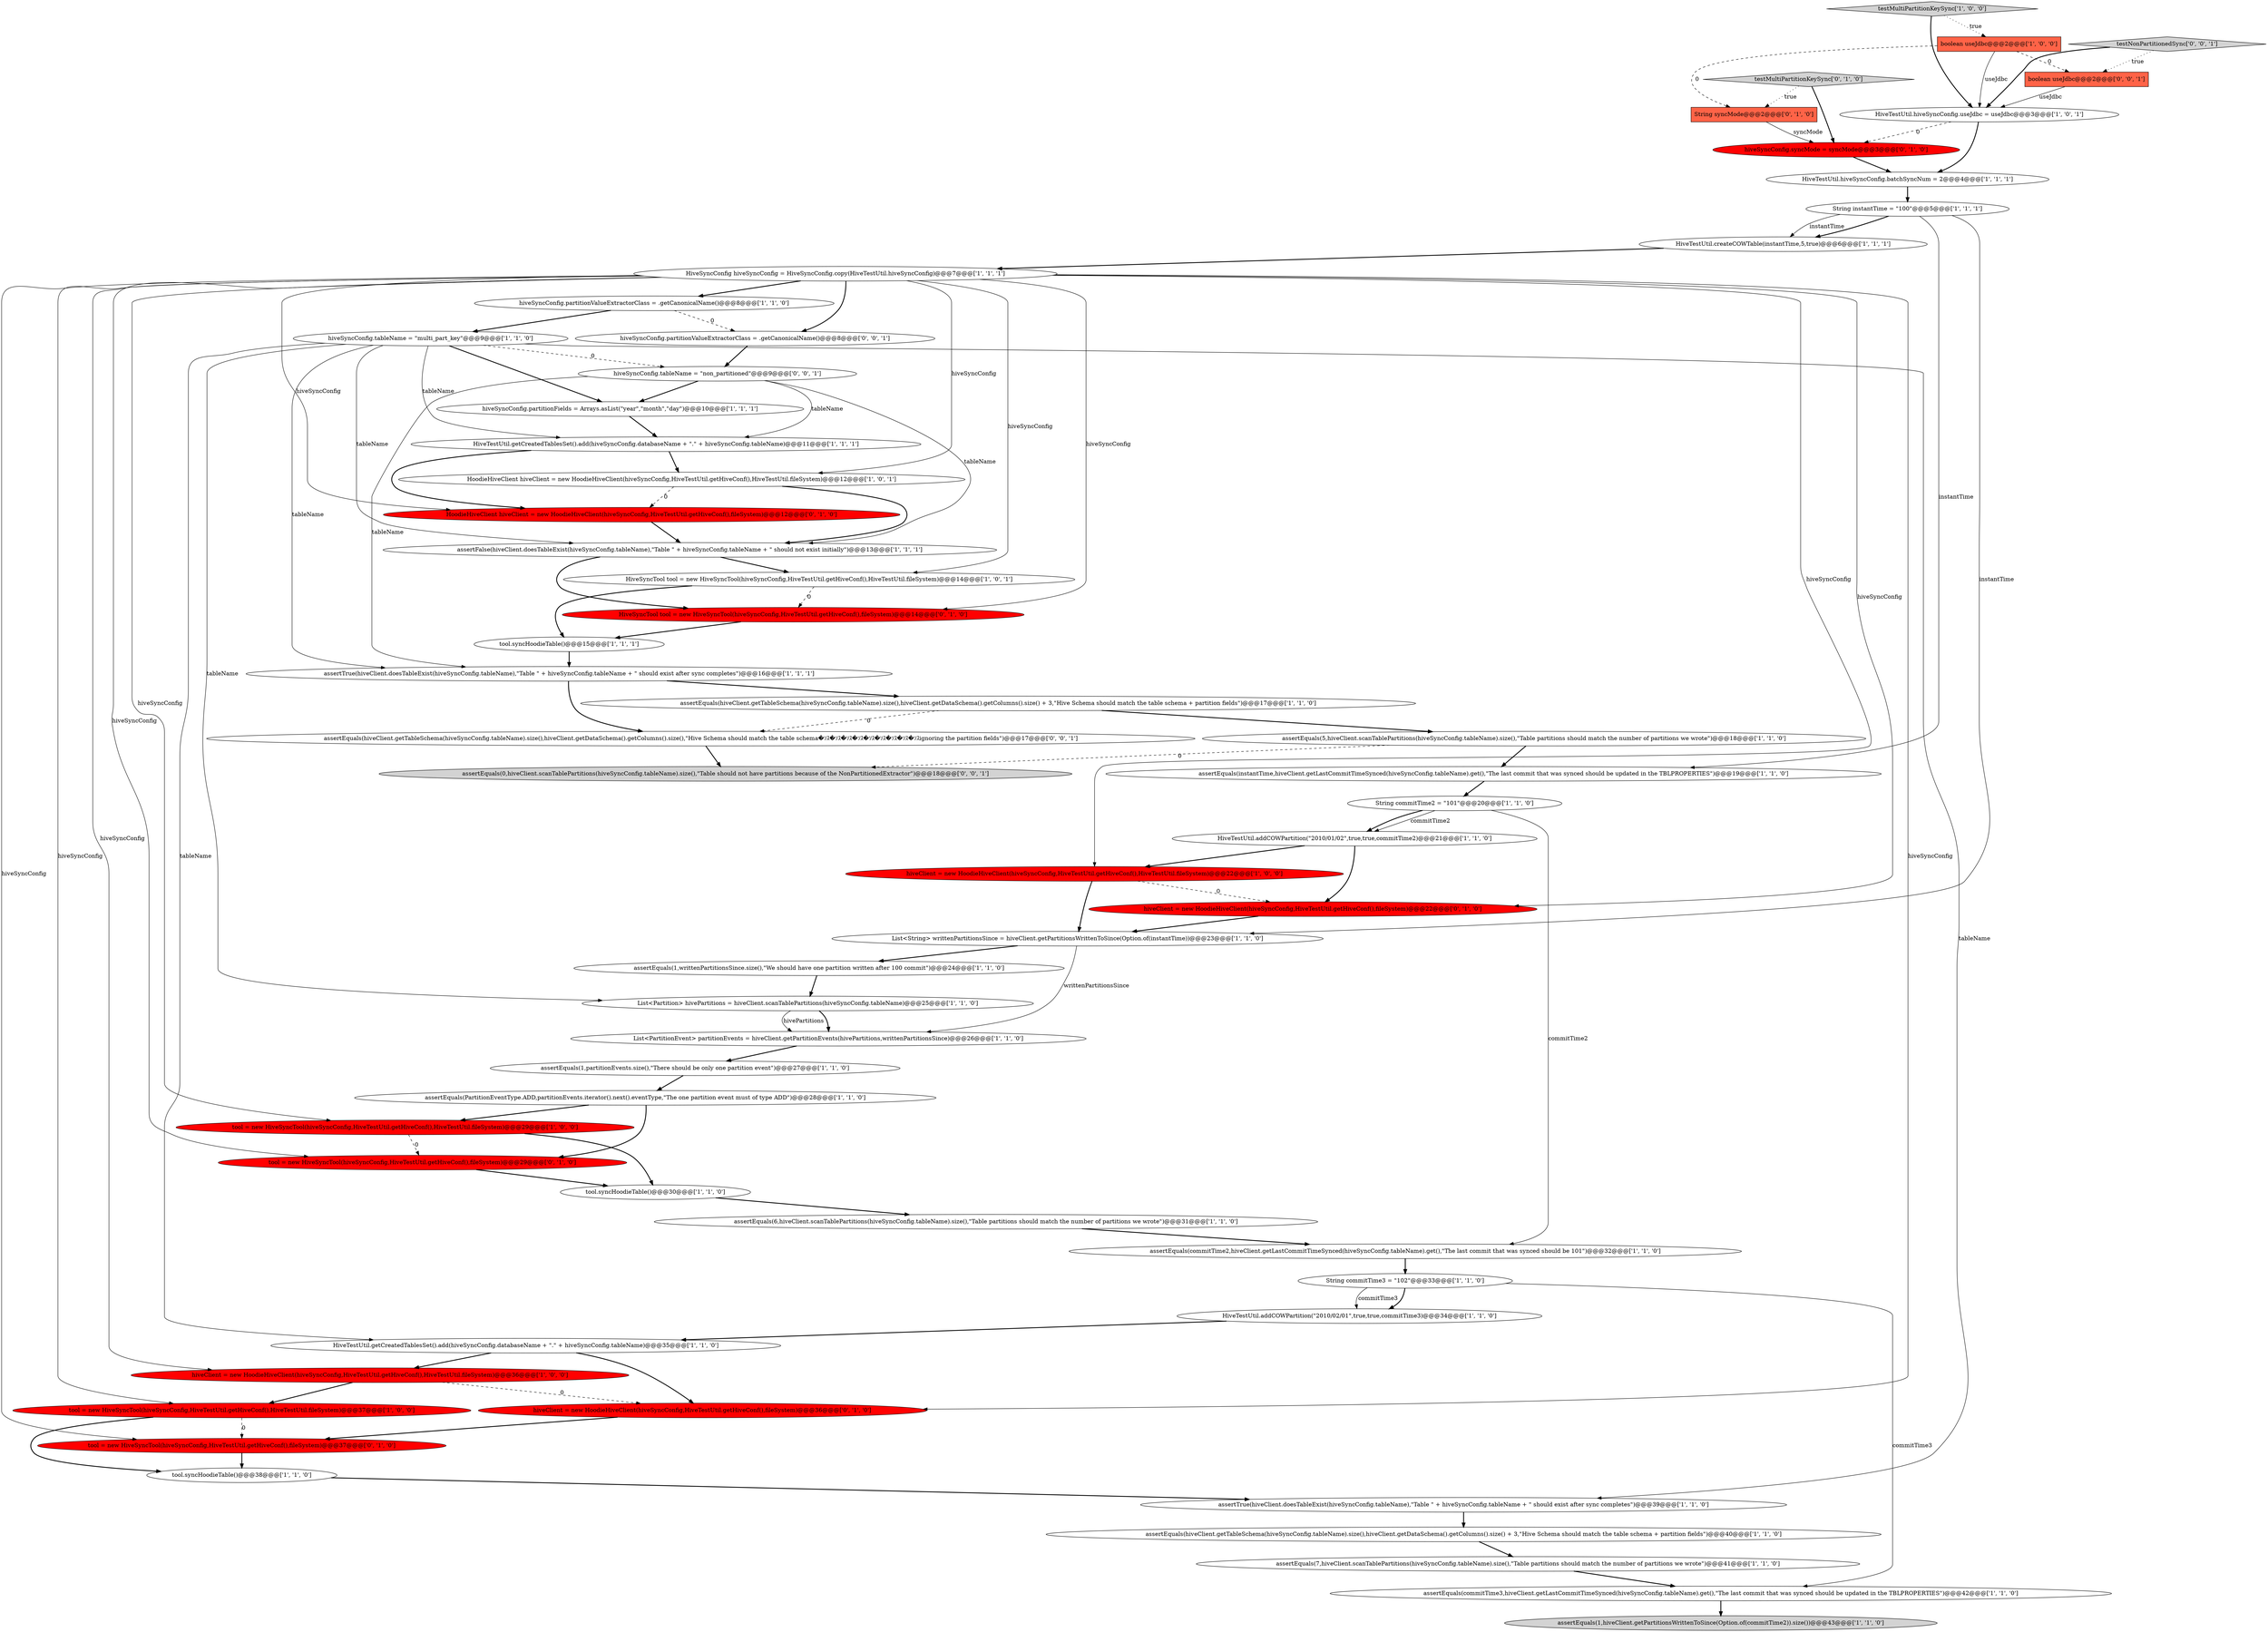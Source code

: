 digraph {
23 [style = filled, label = "HiveSyncConfig hiveSyncConfig = HiveSyncConfig.copy(HiveTestUtil.hiveSyncConfig)@@@7@@@['1', '1', '1']", fillcolor = white, shape = ellipse image = "AAA0AAABBB1BBB"];
50 [style = filled, label = "hiveClient = new HoodieHiveClient(hiveSyncConfig,HiveTestUtil.getHiveConf(),fileSystem)@@@22@@@['0', '1', '0']", fillcolor = red, shape = ellipse image = "AAA1AAABBB2BBB"];
11 [style = filled, label = "String instantTime = \"100\"@@@5@@@['1', '1', '1']", fillcolor = white, shape = ellipse image = "AAA0AAABBB1BBB"];
8 [style = filled, label = "hiveClient = new HoodieHiveClient(hiveSyncConfig,HiveTestUtil.getHiveConf(),HiveTestUtil.fileSystem)@@@22@@@['1', '0', '0']", fillcolor = red, shape = ellipse image = "AAA1AAABBB1BBB"];
36 [style = filled, label = "assertEquals(7,hiveClient.scanTablePartitions(hiveSyncConfig.tableName).size(),\"Table partitions should match the number of partitions we wrote\")@@@41@@@['1', '1', '0']", fillcolor = white, shape = ellipse image = "AAA0AAABBB1BBB"];
56 [style = filled, label = "hiveSyncConfig.partitionValueExtractorClass = .getCanonicalName()@@@8@@@['0', '0', '1']", fillcolor = white, shape = ellipse image = "AAA0AAABBB3BBB"];
51 [style = filled, label = "tool = new HiveSyncTool(hiveSyncConfig,HiveTestUtil.getHiveConf(),fileSystem)@@@37@@@['0', '1', '0']", fillcolor = red, shape = ellipse image = "AAA1AAABBB2BBB"];
14 [style = filled, label = "assertEquals(6,hiveClient.scanTablePartitions(hiveSyncConfig.tableName).size(),\"Table partitions should match the number of partitions we wrote\")@@@31@@@['1', '1', '0']", fillcolor = white, shape = ellipse image = "AAA0AAABBB1BBB"];
35 [style = filled, label = "assertEquals(instantTime,hiveClient.getLastCommitTimeSynced(hiveSyncConfig.tableName).get(),\"The last commit that was synced should be updated in the TBLPROPERTIES\")@@@19@@@['1', '1', '0']", fillcolor = white, shape = ellipse image = "AAA0AAABBB1BBB"];
37 [style = filled, label = "HiveTestUtil.addCOWPartition(\"2010/01/02\",true,true,commitTime2)@@@21@@@['1', '1', '0']", fillcolor = white, shape = ellipse image = "AAA0AAABBB1BBB"];
39 [style = filled, label = "assertEquals(hiveClient.getTableSchema(hiveSyncConfig.tableName).size(),hiveClient.getDataSchema().getColumns().size() + 3,\"Hive Schema should match the table schema + partition fields\")@@@17@@@['1', '1', '0']", fillcolor = white, shape = ellipse image = "AAA0AAABBB1BBB"];
42 [style = filled, label = "tool.syncHoodieTable()@@@38@@@['1', '1', '0']", fillcolor = white, shape = ellipse image = "AAA0AAABBB1BBB"];
5 [style = filled, label = "HiveTestUtil.hiveSyncConfig.useJdbc = useJdbc@@@3@@@['1', '0', '1']", fillcolor = white, shape = ellipse image = "AAA0AAABBB1BBB"];
57 [style = filled, label = "hiveSyncConfig.tableName = \"non_partitioned\"@@@9@@@['0', '0', '1']", fillcolor = white, shape = ellipse image = "AAA0AAABBB3BBB"];
4 [style = filled, label = "HiveTestUtil.hiveSyncConfig.batchSyncNum = 2@@@4@@@['1', '1', '1']", fillcolor = white, shape = ellipse image = "AAA0AAABBB1BBB"];
28 [style = filled, label = "String commitTime3 = \"102\"@@@33@@@['1', '1', '0']", fillcolor = white, shape = ellipse image = "AAA0AAABBB1BBB"];
16 [style = filled, label = "assertEquals(commitTime3,hiveClient.getLastCommitTimeSynced(hiveSyncConfig.tableName).get(),\"The last commit that was synced should be updated in the TBLPROPERTIES\")@@@42@@@['1', '1', '0']", fillcolor = white, shape = ellipse image = "AAA0AAABBB1BBB"];
30 [style = filled, label = "assertTrue(hiveClient.doesTableExist(hiveSyncConfig.tableName),\"Table \" + hiveSyncConfig.tableName + \" should exist after sync completes\")@@@39@@@['1', '1', '0']", fillcolor = white, shape = ellipse image = "AAA0AAABBB1BBB"];
43 [style = filled, label = "HiveSyncTool tool = new HiveSyncTool(hiveSyncConfig,HiveTestUtil.getHiveConf(),fileSystem)@@@14@@@['0', '1', '0']", fillcolor = red, shape = ellipse image = "AAA1AAABBB2BBB"];
3 [style = filled, label = "tool = new HiveSyncTool(hiveSyncConfig,HiveTestUtil.getHiveConf(),HiveTestUtil.fileSystem)@@@29@@@['1', '0', '0']", fillcolor = red, shape = ellipse image = "AAA1AAABBB1BBB"];
12 [style = filled, label = "HiveTestUtil.createCOWTable(instantTime,5,true)@@@6@@@['1', '1', '1']", fillcolor = white, shape = ellipse image = "AAA0AAABBB1BBB"];
24 [style = filled, label = "tool = new HiveSyncTool(hiveSyncConfig,HiveTestUtil.getHiveConf(),HiveTestUtil.fileSystem)@@@37@@@['1', '0', '0']", fillcolor = red, shape = ellipse image = "AAA1AAABBB1BBB"];
31 [style = filled, label = "List<PartitionEvent> partitionEvents = hiveClient.getPartitionEvents(hivePartitions,writtenPartitionsSince)@@@26@@@['1', '1', '0']", fillcolor = white, shape = ellipse image = "AAA0AAABBB1BBB"];
20 [style = filled, label = "HiveTestUtil.addCOWPartition(\"2010/02/01\",true,true,commitTime3)@@@34@@@['1', '1', '0']", fillcolor = white, shape = ellipse image = "AAA0AAABBB1BBB"];
55 [style = filled, label = "boolean useJdbc@@@2@@@['0', '0', '1']", fillcolor = tomato, shape = box image = "AAA0AAABBB3BBB"];
19 [style = filled, label = "hiveClient = new HoodieHiveClient(hiveSyncConfig,HiveTestUtil.getHiveConf(),HiveTestUtil.fileSystem)@@@36@@@['1', '0', '0']", fillcolor = red, shape = ellipse image = "AAA1AAABBB1BBB"];
38 [style = filled, label = "List<String> writtenPartitionsSince = hiveClient.getPartitionsWrittenToSince(Option.of(instantTime))@@@23@@@['1', '1', '0']", fillcolor = white, shape = ellipse image = "AAA0AAABBB1BBB"];
48 [style = filled, label = "tool = new HiveSyncTool(hiveSyncConfig,HiveTestUtil.getHiveConf(),fileSystem)@@@29@@@['0', '1', '0']", fillcolor = red, shape = ellipse image = "AAA1AAABBB2BBB"];
22 [style = filled, label = "assertEquals(5,hiveClient.scanTablePartitions(hiveSyncConfig.tableName).size(),\"Table partitions should match the number of partitions we wrote\")@@@18@@@['1', '1', '0']", fillcolor = white, shape = ellipse image = "AAA0AAABBB1BBB"];
49 [style = filled, label = "hiveClient = new HoodieHiveClient(hiveSyncConfig,HiveTestUtil.getHiveConf(),fileSystem)@@@36@@@['0', '1', '0']", fillcolor = red, shape = ellipse image = "AAA1AAABBB2BBB"];
1 [style = filled, label = "List<Partition> hivePartitions = hiveClient.scanTablePartitions(hiveSyncConfig.tableName)@@@25@@@['1', '1', '0']", fillcolor = white, shape = ellipse image = "AAA0AAABBB1BBB"];
34 [style = filled, label = "HiveSyncTool tool = new HiveSyncTool(hiveSyncConfig,HiveTestUtil.getHiveConf(),HiveTestUtil.fileSystem)@@@14@@@['1', '0', '1']", fillcolor = white, shape = ellipse image = "AAA0AAABBB1BBB"];
9 [style = filled, label = "testMultiPartitionKeySync['1', '0', '0']", fillcolor = lightgray, shape = diamond image = "AAA0AAABBB1BBB"];
40 [style = filled, label = "hiveSyncConfig.tableName = \"multi_part_key\"@@@9@@@['1', '1', '0']", fillcolor = white, shape = ellipse image = "AAA0AAABBB1BBB"];
29 [style = filled, label = "String commitTime2 = \"101\"@@@20@@@['1', '1', '0']", fillcolor = white, shape = ellipse image = "AAA0AAABBB1BBB"];
15 [style = filled, label = "assertEquals(hiveClient.getTableSchema(hiveSyncConfig.tableName).size(),hiveClient.getDataSchema().getColumns().size() + 3,\"Hive Schema should match the table schema + partition fields\")@@@40@@@['1', '1', '0']", fillcolor = white, shape = ellipse image = "AAA0AAABBB1BBB"];
47 [style = filled, label = "hiveSyncConfig.syncMode = syncMode@@@3@@@['0', '1', '0']", fillcolor = red, shape = ellipse image = "AAA1AAABBB2BBB"];
18 [style = filled, label = "hiveSyncConfig.partitionValueExtractorClass = .getCanonicalName()@@@8@@@['1', '1', '0']", fillcolor = white, shape = ellipse image = "AAA0AAABBB1BBB"];
53 [style = filled, label = "assertEquals(0,hiveClient.scanTablePartitions(hiveSyncConfig.tableName).size(),\"Table should not have partitions because of the NonPartitionedExtractor\")@@@18@@@['0', '0', '1']", fillcolor = lightgray, shape = ellipse image = "AAA0AAABBB3BBB"];
26 [style = filled, label = "HiveTestUtil.getCreatedTablesSet().add(hiveSyncConfig.databaseName + \".\" + hiveSyncConfig.tableName)@@@35@@@['1', '1', '0']", fillcolor = white, shape = ellipse image = "AAA0AAABBB1BBB"];
45 [style = filled, label = "String syncMode@@@2@@@['0', '1', '0']", fillcolor = tomato, shape = box image = "AAA1AAABBB2BBB"];
32 [style = filled, label = "assertEquals(commitTime2,hiveClient.getLastCommitTimeSynced(hiveSyncConfig.tableName).get(),\"The last commit that was synced should be 101\")@@@32@@@['1', '1', '0']", fillcolor = white, shape = ellipse image = "AAA0AAABBB1BBB"];
7 [style = filled, label = "hiveSyncConfig.partitionFields = Arrays.asList(\"year\",\"month\",\"day\")@@@10@@@['1', '1', '1']", fillcolor = white, shape = ellipse image = "AAA0AAABBB1BBB"];
10 [style = filled, label = "tool.syncHoodieTable()@@@30@@@['1', '1', '0']", fillcolor = white, shape = ellipse image = "AAA0AAABBB1BBB"];
33 [style = filled, label = "assertEquals(1,hiveClient.getPartitionsWrittenToSince(Option.of(commitTime2)).size())@@@43@@@['1', '1', '0']", fillcolor = lightgray, shape = ellipse image = "AAA0AAABBB1BBB"];
44 [style = filled, label = "HoodieHiveClient hiveClient = new HoodieHiveClient(hiveSyncConfig,HiveTestUtil.getHiveConf(),fileSystem)@@@12@@@['0', '1', '0']", fillcolor = red, shape = ellipse image = "AAA1AAABBB2BBB"];
46 [style = filled, label = "testMultiPartitionKeySync['0', '1', '0']", fillcolor = lightgray, shape = diamond image = "AAA0AAABBB2BBB"];
41 [style = filled, label = "HoodieHiveClient hiveClient = new HoodieHiveClient(hiveSyncConfig,HiveTestUtil.getHiveConf(),HiveTestUtil.fileSystem)@@@12@@@['1', '0', '1']", fillcolor = white, shape = ellipse image = "AAA0AAABBB1BBB"];
27 [style = filled, label = "assertEquals(PartitionEventType.ADD,partitionEvents.iterator().next().eventType,\"The one partition event must of type ADD\")@@@28@@@['1', '1', '0']", fillcolor = white, shape = ellipse image = "AAA0AAABBB1BBB"];
54 [style = filled, label = "testNonPartitionedSync['0', '0', '1']", fillcolor = lightgray, shape = diamond image = "AAA0AAABBB3BBB"];
25 [style = filled, label = "assertEquals(1,partitionEvents.size(),\"There should be only one partition event\")@@@27@@@['1', '1', '0']", fillcolor = white, shape = ellipse image = "AAA0AAABBB1BBB"];
17 [style = filled, label = "boolean useJdbc@@@2@@@['1', '0', '0']", fillcolor = tomato, shape = box image = "AAA1AAABBB1BBB"];
13 [style = filled, label = "assertEquals(1,writtenPartitionsSince.size(),\"We should have one partition written after 100 commit\")@@@24@@@['1', '1', '0']", fillcolor = white, shape = ellipse image = "AAA0AAABBB1BBB"];
2 [style = filled, label = "HiveTestUtil.getCreatedTablesSet().add(hiveSyncConfig.databaseName + \".\" + hiveSyncConfig.tableName)@@@11@@@['1', '1', '1']", fillcolor = white, shape = ellipse image = "AAA0AAABBB1BBB"];
21 [style = filled, label = "assertFalse(hiveClient.doesTableExist(hiveSyncConfig.tableName),\"Table \" + hiveSyncConfig.tableName + \" should not exist initially\")@@@13@@@['1', '1', '1']", fillcolor = white, shape = ellipse image = "AAA0AAABBB1BBB"];
52 [style = filled, label = "assertEquals(hiveClient.getTableSchema(hiveSyncConfig.tableName).size(),hiveClient.getDataSchema().getColumns().size(),\"Hive Schema should match the table schema�ｿｽ�ｿｽ�ｿｽ�ｿｽ�ｿｽ�ｿｽ�ｿｽ�ｿｽ�ｿｽignoring the partition fields\")@@@17@@@['0', '0', '1']", fillcolor = white, shape = ellipse image = "AAA0AAABBB3BBB"];
0 [style = filled, label = "assertTrue(hiveClient.doesTableExist(hiveSyncConfig.tableName),\"Table \" + hiveSyncConfig.tableName + \" should exist after sync completes\")@@@16@@@['1', '1', '1']", fillcolor = white, shape = ellipse image = "AAA0AAABBB1BBB"];
6 [style = filled, label = "tool.syncHoodieTable()@@@15@@@['1', '1', '1']", fillcolor = white, shape = ellipse image = "AAA0AAABBB1BBB"];
57->21 [style = solid, label="tableName"];
28->20 [style = bold, label=""];
20->26 [style = bold, label=""];
23->19 [style = solid, label="hiveSyncConfig"];
21->43 [style = bold, label=""];
40->26 [style = solid, label="tableName"];
49->51 [style = bold, label=""];
57->0 [style = solid, label="tableName"];
28->20 [style = solid, label="commitTime3"];
13->1 [style = bold, label=""];
22->53 [style = dashed, label="0"];
19->24 [style = bold, label=""];
0->52 [style = bold, label=""];
11->35 [style = solid, label="instantTime"];
23->24 [style = solid, label="hiveSyncConfig"];
2->44 [style = bold, label=""];
48->10 [style = bold, label=""];
9->5 [style = bold, label=""];
40->30 [style = solid, label="tableName"];
23->44 [style = solid, label="hiveSyncConfig"];
1->31 [style = bold, label=""];
54->5 [style = bold, label=""];
34->43 [style = dashed, label="0"];
39->52 [style = dashed, label="0"];
23->51 [style = solid, label="hiveSyncConfig"];
11->38 [style = solid, label="instantTime"];
45->47 [style = solid, label="syncMode"];
44->21 [style = bold, label=""];
10->14 [style = bold, label=""];
23->43 [style = solid, label="hiveSyncConfig"];
41->21 [style = bold, label=""];
26->49 [style = bold, label=""];
24->51 [style = dashed, label="0"];
11->12 [style = bold, label=""];
56->57 [style = bold, label=""];
17->45 [style = dashed, label="0"];
8->38 [style = bold, label=""];
39->22 [style = bold, label=""];
25->27 [style = bold, label=""];
3->10 [style = bold, label=""];
40->0 [style = solid, label="tableName"];
8->50 [style = dashed, label="0"];
29->32 [style = solid, label="commitTime2"];
16->33 [style = bold, label=""];
7->2 [style = bold, label=""];
40->1 [style = solid, label="tableName"];
57->7 [style = bold, label=""];
17->5 [style = solid, label="useJdbc"];
46->45 [style = dotted, label="true"];
36->16 [style = bold, label=""];
51->42 [style = bold, label=""];
57->2 [style = solid, label="tableName"];
30->15 [style = bold, label=""];
15->36 [style = bold, label=""];
0->39 [style = bold, label=""];
3->48 [style = dashed, label="0"];
2->41 [style = bold, label=""];
23->34 [style = solid, label="hiveSyncConfig"];
31->25 [style = bold, label=""];
35->29 [style = bold, label=""];
40->2 [style = solid, label="tableName"];
29->37 [style = solid, label="commitTime2"];
23->41 [style = solid, label="hiveSyncConfig"];
18->40 [style = bold, label=""];
21->34 [style = bold, label=""];
55->5 [style = solid, label="useJdbc"];
23->50 [style = solid, label="hiveSyncConfig"];
29->37 [style = bold, label=""];
26->19 [style = bold, label=""];
28->16 [style = solid, label="commitTime3"];
23->3 [style = solid, label="hiveSyncConfig"];
40->57 [style = dashed, label="0"];
23->48 [style = solid, label="hiveSyncConfig"];
5->4 [style = bold, label=""];
17->55 [style = dashed, label="0"];
1->31 [style = solid, label="hivePartitions"];
37->8 [style = bold, label=""];
22->35 [style = bold, label=""];
14->32 [style = bold, label=""];
23->18 [style = bold, label=""];
24->42 [style = bold, label=""];
23->56 [style = bold, label=""];
18->56 [style = dashed, label="0"];
52->53 [style = bold, label=""];
40->21 [style = solid, label="tableName"];
5->47 [style = dashed, label="0"];
9->17 [style = dotted, label="true"];
27->3 [style = bold, label=""];
23->8 [style = solid, label="hiveSyncConfig"];
6->0 [style = bold, label=""];
11->12 [style = solid, label="instantTime"];
46->47 [style = bold, label=""];
43->6 [style = bold, label=""];
19->49 [style = dashed, label="0"];
40->7 [style = bold, label=""];
50->38 [style = bold, label=""];
42->30 [style = bold, label=""];
38->31 [style = solid, label="writtenPartitionsSince"];
34->6 [style = bold, label=""];
27->48 [style = bold, label=""];
23->49 [style = solid, label="hiveSyncConfig"];
12->23 [style = bold, label=""];
54->55 [style = dotted, label="true"];
4->11 [style = bold, label=""];
38->13 [style = bold, label=""];
32->28 [style = bold, label=""];
41->44 [style = dashed, label="0"];
37->50 [style = bold, label=""];
47->4 [style = bold, label=""];
}
